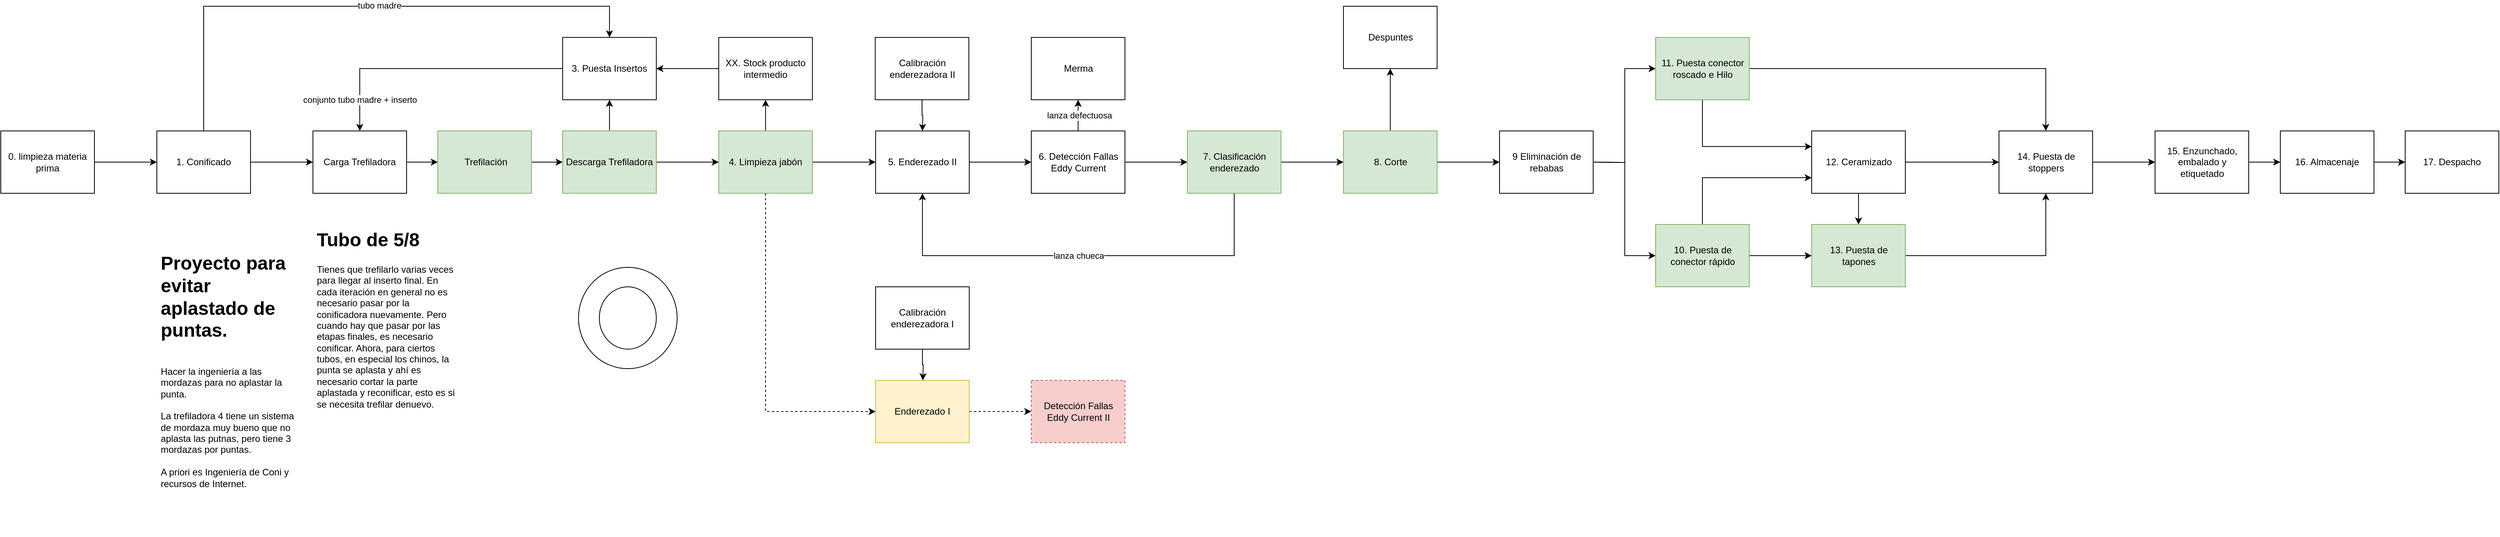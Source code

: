 <mxfile version="18.0.7" type="github">
  <diagram id="kcIwHiS73_a53j2Rr5I4" name="Page-1">
    <mxGraphModel dx="838" dy="1616" grid="1" gridSize="10" guides="1" tooltips="1" connect="1" arrows="1" fold="1" page="1" pageScale="1" pageWidth="827" pageHeight="1169" math="0" shadow="0">
      <root>
        <mxCell id="0" />
        <mxCell id="1" parent="0" />
        <mxCell id="AdfCJgARqIUqQm0kQwEG-3" value="" style="ellipse;whiteSpace=wrap;html=1;" vertex="1" parent="1">
          <mxGeometry x="860.25" y="295" width="126.5" height="130" as="geometry" />
        </mxCell>
        <mxCell id="Ajq6mSLehq9zO5Rq1dkC-4" style="edgeStyle=orthogonalEdgeStyle;rounded=0;orthogonalLoop=1;jettySize=auto;html=1;" parent="1" source="Ajq6mSLehq9zO5Rq1dkC-2" target="Ajq6mSLehq9zO5Rq1dkC-3" edge="1">
          <mxGeometry relative="1" as="geometry" />
        </mxCell>
        <mxCell id="Ajq6mSLehq9zO5Rq1dkC-2" value="0. limpieza materia prima" style="rounded=0;whiteSpace=wrap;html=1;" parent="1" vertex="1">
          <mxGeometry x="120" y="120" width="120" height="80" as="geometry" />
        </mxCell>
        <mxCell id="Ajq6mSLehq9zO5Rq1dkC-12" style="edgeStyle=orthogonalEdgeStyle;rounded=0;orthogonalLoop=1;jettySize=auto;html=1;entryX=0.5;entryY=0;entryDx=0;entryDy=0;" parent="1" source="Ajq6mSLehq9zO5Rq1dkC-3" target="Ajq6mSLehq9zO5Rq1dkC-7" edge="1">
          <mxGeometry relative="1" as="geometry">
            <Array as="points">
              <mxPoint x="380" y="-40" />
              <mxPoint x="900" y="-40" />
            </Array>
          </mxGeometry>
        </mxCell>
        <mxCell id="Ajq6mSLehq9zO5Rq1dkC-13" value="tubo madre" style="edgeLabel;html=1;align=center;verticalAlign=middle;resizable=0;points=[];" parent="Ajq6mSLehq9zO5Rq1dkC-12" vertex="1" connectable="0">
          <mxGeometry x="0.07" y="2" relative="1" as="geometry">
            <mxPoint y="1" as="offset" />
          </mxGeometry>
        </mxCell>
        <mxCell id="Ajq6mSLehq9zO5Rq1dkC-88" style="edgeStyle=orthogonalEdgeStyle;rounded=0;orthogonalLoop=1;jettySize=auto;html=1;entryX=0;entryY=0.5;entryDx=0;entryDy=0;" parent="1" source="Ajq6mSLehq9zO5Rq1dkC-3" target="Ajq6mSLehq9zO5Rq1dkC-72" edge="1">
          <mxGeometry relative="1" as="geometry" />
        </mxCell>
        <mxCell id="Ajq6mSLehq9zO5Rq1dkC-3" value="1. Conificado" style="rounded=0;whiteSpace=wrap;html=1;" parent="1" vertex="1">
          <mxGeometry x="320" y="120" width="120" height="80" as="geometry" />
        </mxCell>
        <mxCell id="Ajq6mSLehq9zO5Rq1dkC-77" style="edgeStyle=orthogonalEdgeStyle;rounded=0;orthogonalLoop=1;jettySize=auto;html=1;entryX=0;entryY=0.5;entryDx=0;entryDy=0;" parent="1" source="Ajq6mSLehq9zO5Rq1dkC-5" target="Ajq6mSLehq9zO5Rq1dkC-75" edge="1">
          <mxGeometry relative="1" as="geometry" />
        </mxCell>
        <mxCell id="Ajq6mSLehq9zO5Rq1dkC-5" value="&amp;nbsp;Trefilación" style="rounded=0;whiteSpace=wrap;html=1;fillColor=#d5e8d4;strokeColor=#82b366;" parent="1" vertex="1">
          <mxGeometry x="680" y="120" width="120" height="80" as="geometry" />
        </mxCell>
        <mxCell id="Ajq6mSLehq9zO5Rq1dkC-11" style="edgeStyle=orthogonalEdgeStyle;rounded=0;orthogonalLoop=1;jettySize=auto;html=1;entryX=0.5;entryY=0;entryDx=0;entryDy=0;" parent="1" source="Ajq6mSLehq9zO5Rq1dkC-7" target="Ajq6mSLehq9zO5Rq1dkC-72" edge="1">
          <mxGeometry relative="1" as="geometry">
            <mxPoint x="740" y="120" as="targetPoint" />
            <Array as="points">
              <mxPoint x="580" y="40" />
            </Array>
          </mxGeometry>
        </mxCell>
        <mxCell id="Ajq6mSLehq9zO5Rq1dkC-16" value="conjunto tubo madre + inserto" style="edgeLabel;html=1;align=center;verticalAlign=middle;resizable=0;points=[];" parent="Ajq6mSLehq9zO5Rq1dkC-11" vertex="1" connectable="0">
          <mxGeometry x="0.162" y="-1" relative="1" as="geometry">
            <mxPoint x="-63" y="41" as="offset" />
          </mxGeometry>
        </mxCell>
        <mxCell id="Ajq6mSLehq9zO5Rq1dkC-7" value="3. Puesta Insertos" style="rounded=0;whiteSpace=wrap;html=1;" parent="1" vertex="1">
          <mxGeometry x="840" width="120" height="80" as="geometry" />
        </mxCell>
        <mxCell id="Ajq6mSLehq9zO5Rq1dkC-20" style="edgeStyle=orthogonalEdgeStyle;rounded=0;orthogonalLoop=1;jettySize=auto;html=1;" parent="1" source="Ajq6mSLehq9zO5Rq1dkC-17" target="Ajq6mSLehq9zO5Rq1dkC-19" edge="1">
          <mxGeometry relative="1" as="geometry" />
        </mxCell>
        <mxCell id="Ajq6mSLehq9zO5Rq1dkC-65" style="edgeStyle=orthogonalEdgeStyle;rounded=0;orthogonalLoop=1;jettySize=auto;html=1;" parent="1" source="Ajq6mSLehq9zO5Rq1dkC-17" target="Ajq6mSLehq9zO5Rq1dkC-63" edge="1">
          <mxGeometry relative="1" as="geometry" />
        </mxCell>
        <mxCell id="Ajq6mSLehq9zO5Rq1dkC-101" style="edgeStyle=orthogonalEdgeStyle;rounded=0;orthogonalLoop=1;jettySize=auto;html=1;entryX=0;entryY=0.5;entryDx=0;entryDy=0;dashed=1;" parent="1" source="Ajq6mSLehq9zO5Rq1dkC-17" target="Ajq6mSLehq9zO5Rq1dkC-96" edge="1">
          <mxGeometry relative="1" as="geometry">
            <Array as="points">
              <mxPoint x="1100" y="480" />
            </Array>
          </mxGeometry>
        </mxCell>
        <mxCell id="Ajq6mSLehq9zO5Rq1dkC-17" value="4. Limpieza jabón" style="rounded=0;whiteSpace=wrap;html=1;fillColor=#d5e8d4;strokeColor=#82b366;" parent="1" vertex="1">
          <mxGeometry x="1040" y="120" width="120" height="80" as="geometry" />
        </mxCell>
        <mxCell id="Ajq6mSLehq9zO5Rq1dkC-22" value="" style="edgeStyle=orthogonalEdgeStyle;rounded=0;orthogonalLoop=1;jettySize=auto;html=1;entryX=0;entryY=0.5;entryDx=0;entryDy=0;" parent="1" source="Ajq6mSLehq9zO5Rq1dkC-19" target="Ajq6mSLehq9zO5Rq1dkC-21" edge="1">
          <mxGeometry relative="1" as="geometry" />
        </mxCell>
        <mxCell id="Ajq6mSLehq9zO5Rq1dkC-19" value="5. Enderezado II" style="rounded=0;whiteSpace=wrap;html=1;" parent="1" vertex="1">
          <mxGeometry x="1241" y="120" width="120" height="80" as="geometry" />
        </mxCell>
        <mxCell id="Ajq6mSLehq9zO5Rq1dkC-24" style="edgeStyle=orthogonalEdgeStyle;rounded=0;orthogonalLoop=1;jettySize=auto;html=1;entryX=0;entryY=0.5;entryDx=0;entryDy=0;" parent="1" source="Ajq6mSLehq9zO5Rq1dkC-21" target="Ajq6mSLehq9zO5Rq1dkC-23" edge="1">
          <mxGeometry relative="1" as="geometry" />
        </mxCell>
        <mxCell id="Ajq6mSLehq9zO5Rq1dkC-26" style="edgeStyle=orthogonalEdgeStyle;rounded=0;orthogonalLoop=1;jettySize=auto;html=1;" parent="1" source="Ajq6mSLehq9zO5Rq1dkC-21" target="Ajq6mSLehq9zO5Rq1dkC-25" edge="1">
          <mxGeometry relative="1" as="geometry" />
        </mxCell>
        <mxCell id="Ajq6mSLehq9zO5Rq1dkC-27" value="lanza defectuosa" style="edgeLabel;html=1;align=center;verticalAlign=middle;resizable=0;points=[];" parent="Ajq6mSLehq9zO5Rq1dkC-26" vertex="1" connectable="0">
          <mxGeometry x="0.062" y="-1" relative="1" as="geometry">
            <mxPoint y="1" as="offset" />
          </mxGeometry>
        </mxCell>
        <mxCell id="Ajq6mSLehq9zO5Rq1dkC-21" value="6. Detección Fallas Eddy Current" style="rounded=0;whiteSpace=wrap;html=1;" parent="1" vertex="1">
          <mxGeometry x="1440.5" y="120" width="120" height="80" as="geometry" />
        </mxCell>
        <mxCell id="Ajq6mSLehq9zO5Rq1dkC-28" style="edgeStyle=orthogonalEdgeStyle;rounded=0;orthogonalLoop=1;jettySize=auto;html=1;entryX=0.5;entryY=1;entryDx=0;entryDy=0;" parent="1" source="Ajq6mSLehq9zO5Rq1dkC-23" target="Ajq6mSLehq9zO5Rq1dkC-19" edge="1">
          <mxGeometry relative="1" as="geometry">
            <Array as="points">
              <mxPoint x="1700.5" y="280" />
              <mxPoint x="1301.5" y="280" />
            </Array>
          </mxGeometry>
        </mxCell>
        <mxCell id="Ajq6mSLehq9zO5Rq1dkC-29" value="lanza chueca" style="edgeLabel;html=1;align=center;verticalAlign=middle;resizable=0;points=[];" parent="Ajq6mSLehq9zO5Rq1dkC-28" vertex="1" connectable="0">
          <mxGeometry x="0.008" y="3" relative="1" as="geometry">
            <mxPoint x="2" y="-3" as="offset" />
          </mxGeometry>
        </mxCell>
        <mxCell id="Ajq6mSLehq9zO5Rq1dkC-40" style="edgeStyle=orthogonalEdgeStyle;rounded=0;orthogonalLoop=1;jettySize=auto;html=1;" parent="1" source="Ajq6mSLehq9zO5Rq1dkC-23" target="Ajq6mSLehq9zO5Rq1dkC-39" edge="1">
          <mxGeometry relative="1" as="geometry" />
        </mxCell>
        <mxCell id="Ajq6mSLehq9zO5Rq1dkC-23" value="7. Clasificación enderezado" style="rounded=0;whiteSpace=wrap;html=1;fillColor=#d5e8d4;strokeColor=#82b366;" parent="1" vertex="1">
          <mxGeometry x="1640.5" y="120" width="120" height="80" as="geometry" />
        </mxCell>
        <mxCell id="Ajq6mSLehq9zO5Rq1dkC-25" value="Merma" style="rounded=0;whiteSpace=wrap;html=1;" parent="1" vertex="1">
          <mxGeometry x="1440.5" width="120" height="80" as="geometry" />
        </mxCell>
        <mxCell id="Ajq6mSLehq9zO5Rq1dkC-35" style="edgeStyle=orthogonalEdgeStyle;rounded=0;orthogonalLoop=1;jettySize=auto;html=1;entryX=0;entryY=0.5;entryDx=0;entryDy=0;" parent="1" target="Ajq6mSLehq9zO5Rq1dkC-37" edge="1">
          <mxGeometry relative="1" as="geometry">
            <mxPoint x="2160.5" y="160.048" as="sourcePoint" />
          </mxGeometry>
        </mxCell>
        <mxCell id="Ajq6mSLehq9zO5Rq1dkC-36" style="edgeStyle=orthogonalEdgeStyle;rounded=0;orthogonalLoop=1;jettySize=auto;html=1;entryX=0;entryY=0.5;entryDx=0;entryDy=0;" parent="1" target="Ajq6mSLehq9zO5Rq1dkC-38" edge="1">
          <mxGeometry relative="1" as="geometry">
            <mxPoint x="2160.5" y="160.048" as="sourcePoint" />
          </mxGeometry>
        </mxCell>
        <mxCell id="Ajq6mSLehq9zO5Rq1dkC-44" style="edgeStyle=orthogonalEdgeStyle;rounded=0;orthogonalLoop=1;jettySize=auto;html=1;entryX=0;entryY=0.25;entryDx=0;entryDy=0;" parent="1" source="Ajq6mSLehq9zO5Rq1dkC-37" target="Ajq6mSLehq9zO5Rq1dkC-43" edge="1">
          <mxGeometry relative="1" as="geometry">
            <Array as="points">
              <mxPoint x="2300.5" y="140" />
            </Array>
          </mxGeometry>
        </mxCell>
        <mxCell id="Ajq6mSLehq9zO5Rq1dkC-52" style="edgeStyle=orthogonalEdgeStyle;rounded=0;orthogonalLoop=1;jettySize=auto;html=1;" parent="1" source="Ajq6mSLehq9zO5Rq1dkC-37" target="Ajq6mSLehq9zO5Rq1dkC-50" edge="1">
          <mxGeometry relative="1" as="geometry" />
        </mxCell>
        <mxCell id="Ajq6mSLehq9zO5Rq1dkC-37" value="11. Puesta conector roscado e Hilo" style="rounded=0;whiteSpace=wrap;html=1;fillColor=#d5e8d4;strokeColor=#82b366;" parent="1" vertex="1">
          <mxGeometry x="2240.5" width="120" height="80" as="geometry" />
        </mxCell>
        <mxCell id="Ajq6mSLehq9zO5Rq1dkC-45" style="edgeStyle=orthogonalEdgeStyle;rounded=0;orthogonalLoop=1;jettySize=auto;html=1;entryX=0;entryY=0.75;entryDx=0;entryDy=0;" parent="1" source="Ajq6mSLehq9zO5Rq1dkC-38" target="Ajq6mSLehq9zO5Rq1dkC-43" edge="1">
          <mxGeometry relative="1" as="geometry">
            <Array as="points">
              <mxPoint x="2300.5" y="180" />
            </Array>
          </mxGeometry>
        </mxCell>
        <mxCell id="Ajq6mSLehq9zO5Rq1dkC-54" style="edgeStyle=orthogonalEdgeStyle;rounded=0;orthogonalLoop=1;jettySize=auto;html=1;entryX=0;entryY=0.5;entryDx=0;entryDy=0;" parent="1" source="Ajq6mSLehq9zO5Rq1dkC-38" target="Ajq6mSLehq9zO5Rq1dkC-46" edge="1">
          <mxGeometry relative="1" as="geometry" />
        </mxCell>
        <mxCell id="Ajq6mSLehq9zO5Rq1dkC-38" value="10. Puesta de conector rápido" style="rounded=0;whiteSpace=wrap;html=1;fillColor=#d5e8d4;strokeColor=#82b366;" parent="1" vertex="1">
          <mxGeometry x="2240.5" y="240" width="120" height="80" as="geometry" />
        </mxCell>
        <mxCell id="Ajq6mSLehq9zO5Rq1dkC-42" style="edgeStyle=orthogonalEdgeStyle;rounded=0;orthogonalLoop=1;jettySize=auto;html=1;" parent="1" source="Ajq6mSLehq9zO5Rq1dkC-39" target="Ajq6mSLehq9zO5Rq1dkC-41" edge="1">
          <mxGeometry relative="1" as="geometry" />
        </mxCell>
        <mxCell id="Ajq6mSLehq9zO5Rq1dkC-70" style="edgeStyle=orthogonalEdgeStyle;rounded=0;orthogonalLoop=1;jettySize=auto;html=1;entryX=0.5;entryY=1;entryDx=0;entryDy=0;" parent="1" source="Ajq6mSLehq9zO5Rq1dkC-39" target="Ajq6mSLehq9zO5Rq1dkC-69" edge="1">
          <mxGeometry relative="1" as="geometry" />
        </mxCell>
        <mxCell id="Ajq6mSLehq9zO5Rq1dkC-39" value="8. Corte" style="rounded=0;whiteSpace=wrap;html=1;fillColor=#d5e8d4;strokeColor=#82b366;" parent="1" vertex="1">
          <mxGeometry x="1840.5" y="120" width="120" height="80" as="geometry" />
        </mxCell>
        <mxCell id="Ajq6mSLehq9zO5Rq1dkC-41" value="9 Eliminación de rebabas" style="rounded=0;whiteSpace=wrap;html=1;" parent="1" vertex="1">
          <mxGeometry x="2040.5" y="120" width="120" height="80" as="geometry" />
        </mxCell>
        <mxCell id="Ajq6mSLehq9zO5Rq1dkC-51" style="edgeStyle=orthogonalEdgeStyle;rounded=0;orthogonalLoop=1;jettySize=auto;html=1;" parent="1" source="Ajq6mSLehq9zO5Rq1dkC-43" target="Ajq6mSLehq9zO5Rq1dkC-50" edge="1">
          <mxGeometry relative="1" as="geometry" />
        </mxCell>
        <mxCell id="Ajq6mSLehq9zO5Rq1dkC-84" style="edgeStyle=orthogonalEdgeStyle;rounded=0;orthogonalLoop=1;jettySize=auto;html=1;entryX=0.5;entryY=0;entryDx=0;entryDy=0;" parent="1" source="Ajq6mSLehq9zO5Rq1dkC-43" target="Ajq6mSLehq9zO5Rq1dkC-46" edge="1">
          <mxGeometry relative="1" as="geometry" />
        </mxCell>
        <mxCell id="Ajq6mSLehq9zO5Rq1dkC-43" value="12. Ceramizado" style="rounded=0;whiteSpace=wrap;html=1;" parent="1" vertex="1">
          <mxGeometry x="2440.5" y="120" width="120" height="80" as="geometry" />
        </mxCell>
        <mxCell id="Ajq6mSLehq9zO5Rq1dkC-85" style="edgeStyle=orthogonalEdgeStyle;rounded=0;orthogonalLoop=1;jettySize=auto;html=1;entryX=0.5;entryY=1;entryDx=0;entryDy=0;" parent="1" source="Ajq6mSLehq9zO5Rq1dkC-46" target="Ajq6mSLehq9zO5Rq1dkC-50" edge="1">
          <mxGeometry relative="1" as="geometry" />
        </mxCell>
        <mxCell id="Ajq6mSLehq9zO5Rq1dkC-46" value="13. Puesta de tapones" style="rounded=0;whiteSpace=wrap;html=1;fillColor=#d5e8d4;strokeColor=#82b366;" parent="1" vertex="1">
          <mxGeometry x="2440.5" y="240" width="120" height="80" as="geometry" />
        </mxCell>
        <mxCell id="Ajq6mSLehq9zO5Rq1dkC-57" style="edgeStyle=orthogonalEdgeStyle;rounded=0;orthogonalLoop=1;jettySize=auto;html=1;" parent="1" source="Ajq6mSLehq9zO5Rq1dkC-50" target="Ajq6mSLehq9zO5Rq1dkC-56" edge="1">
          <mxGeometry relative="1" as="geometry" />
        </mxCell>
        <mxCell id="Ajq6mSLehq9zO5Rq1dkC-50" value="14. Puesta de stoppers" style="rounded=0;whiteSpace=wrap;html=1;" parent="1" vertex="1">
          <mxGeometry x="2680.5" y="120" width="120" height="80" as="geometry" />
        </mxCell>
        <mxCell id="Ajq6mSLehq9zO5Rq1dkC-59" style="edgeStyle=orthogonalEdgeStyle;rounded=0;orthogonalLoop=1;jettySize=auto;html=1;" parent="1" source="Ajq6mSLehq9zO5Rq1dkC-56" target="Ajq6mSLehq9zO5Rq1dkC-58" edge="1">
          <mxGeometry relative="1" as="geometry" />
        </mxCell>
        <mxCell id="Ajq6mSLehq9zO5Rq1dkC-56" value="15. Enzunchado, embalado y etiquetado" style="rounded=0;whiteSpace=wrap;html=1;" parent="1" vertex="1">
          <mxGeometry x="2880.5" y="120" width="120" height="80" as="geometry" />
        </mxCell>
        <mxCell id="Ajq6mSLehq9zO5Rq1dkC-61" style="edgeStyle=orthogonalEdgeStyle;rounded=0;orthogonalLoop=1;jettySize=auto;html=1;entryX=0;entryY=0.5;entryDx=0;entryDy=0;" parent="1" source="Ajq6mSLehq9zO5Rq1dkC-58" target="Ajq6mSLehq9zO5Rq1dkC-60" edge="1">
          <mxGeometry relative="1" as="geometry" />
        </mxCell>
        <mxCell id="Ajq6mSLehq9zO5Rq1dkC-58" value="16. Almacenaje" style="rounded=0;whiteSpace=wrap;html=1;" parent="1" vertex="1">
          <mxGeometry x="3041" y="120" width="120" height="80" as="geometry" />
        </mxCell>
        <mxCell id="Ajq6mSLehq9zO5Rq1dkC-60" value="17. Despacho" style="rounded=0;whiteSpace=wrap;html=1;" parent="1" vertex="1">
          <mxGeometry x="3201" y="120" width="120" height="80" as="geometry" />
        </mxCell>
        <mxCell id="Ajq6mSLehq9zO5Rq1dkC-90" style="edgeStyle=orthogonalEdgeStyle;rounded=0;orthogonalLoop=1;jettySize=auto;html=1;entryX=1;entryY=0.5;entryDx=0;entryDy=0;" parent="1" source="Ajq6mSLehq9zO5Rq1dkC-63" target="Ajq6mSLehq9zO5Rq1dkC-7" edge="1">
          <mxGeometry relative="1" as="geometry" />
        </mxCell>
        <mxCell id="Ajq6mSLehq9zO5Rq1dkC-63" value="XX. Stock producto intermedio" style="rounded=0;whiteSpace=wrap;html=1;" parent="1" vertex="1">
          <mxGeometry x="1040" width="120" height="80" as="geometry" />
        </mxCell>
        <mxCell id="Ajq6mSLehq9zO5Rq1dkC-69" value="Despuntes" style="rounded=0;whiteSpace=wrap;html=1;" parent="1" vertex="1">
          <mxGeometry x="1840.5" y="-40" width="120" height="80" as="geometry" />
        </mxCell>
        <mxCell id="Ajq6mSLehq9zO5Rq1dkC-89" style="edgeStyle=orthogonalEdgeStyle;rounded=0;orthogonalLoop=1;jettySize=auto;html=1;exitX=1;exitY=0.5;exitDx=0;exitDy=0;entryX=0;entryY=0.5;entryDx=0;entryDy=0;" parent="1" source="Ajq6mSLehq9zO5Rq1dkC-72" target="Ajq6mSLehq9zO5Rq1dkC-5" edge="1">
          <mxGeometry relative="1" as="geometry" />
        </mxCell>
        <mxCell id="Ajq6mSLehq9zO5Rq1dkC-72" value="Carga Trefiladora" style="rounded=0;whiteSpace=wrap;html=1;" parent="1" vertex="1">
          <mxGeometry x="520" y="120" width="120" height="80" as="geometry" />
        </mxCell>
        <mxCell id="Ajq6mSLehq9zO5Rq1dkC-91" style="edgeStyle=orthogonalEdgeStyle;rounded=0;orthogonalLoop=1;jettySize=auto;html=1;" parent="1" source="Ajq6mSLehq9zO5Rq1dkC-75" target="Ajq6mSLehq9zO5Rq1dkC-7" edge="1">
          <mxGeometry relative="1" as="geometry" />
        </mxCell>
        <mxCell id="Ajq6mSLehq9zO5Rq1dkC-92" style="edgeStyle=orthogonalEdgeStyle;rounded=0;orthogonalLoop=1;jettySize=auto;html=1;" parent="1" source="Ajq6mSLehq9zO5Rq1dkC-75" target="Ajq6mSLehq9zO5Rq1dkC-17" edge="1">
          <mxGeometry relative="1" as="geometry" />
        </mxCell>
        <mxCell id="Ajq6mSLehq9zO5Rq1dkC-75" value="Descarga Trefiladora" style="rounded=0;whiteSpace=wrap;html=1;fillColor=#d5e8d4;strokeColor=#82b366;" parent="1" vertex="1">
          <mxGeometry x="840" y="120" width="120" height="80" as="geometry" />
        </mxCell>
        <mxCell id="Ajq6mSLehq9zO5Rq1dkC-103" style="edgeStyle=orthogonalEdgeStyle;rounded=0;orthogonalLoop=1;jettySize=auto;html=1;dashed=1;" parent="1" source="Ajq6mSLehq9zO5Rq1dkC-96" target="Ajq6mSLehq9zO5Rq1dkC-102" edge="1">
          <mxGeometry relative="1" as="geometry" />
        </mxCell>
        <mxCell id="Ajq6mSLehq9zO5Rq1dkC-96" value="Enderezado I" style="rounded=0;whiteSpace=wrap;html=1;fillColor=#fff2cc;strokeColor=#d6b656;" parent="1" vertex="1">
          <mxGeometry x="1241" y="440" width="120" height="80" as="geometry" />
        </mxCell>
        <mxCell id="Ajq6mSLehq9zO5Rq1dkC-97" style="edgeStyle=orthogonalEdgeStyle;rounded=0;orthogonalLoop=1;jettySize=auto;html=1;entryX=0.5;entryY=0;entryDx=0;entryDy=0;" parent="1" source="Ajq6mSLehq9zO5Rq1dkC-98" edge="1">
          <mxGeometry relative="1" as="geometry">
            <mxPoint x="1301.5" y="440" as="targetPoint" />
          </mxGeometry>
        </mxCell>
        <mxCell id="Ajq6mSLehq9zO5Rq1dkC-98" value="Calibración enderezadora I" style="rounded=0;whiteSpace=wrap;html=1;" parent="1" vertex="1">
          <mxGeometry x="1241" y="320" width="120" height="80" as="geometry" />
        </mxCell>
        <mxCell id="Ajq6mSLehq9zO5Rq1dkC-99" style="edgeStyle=orthogonalEdgeStyle;rounded=0;orthogonalLoop=1;jettySize=auto;html=1;entryX=0.5;entryY=0;entryDx=0;entryDy=0;" parent="1" source="Ajq6mSLehq9zO5Rq1dkC-100" edge="1">
          <mxGeometry relative="1" as="geometry">
            <mxPoint x="1301.0" y="120" as="targetPoint" />
          </mxGeometry>
        </mxCell>
        <mxCell id="Ajq6mSLehq9zO5Rq1dkC-100" value="Calibración enderezadora II" style="rounded=0;whiteSpace=wrap;html=1;" parent="1" vertex="1">
          <mxGeometry x="1240.5" width="120" height="80" as="geometry" />
        </mxCell>
        <mxCell id="Ajq6mSLehq9zO5Rq1dkC-102" value="Detección Fallas Eddy Current II" style="rounded=0;whiteSpace=wrap;html=1;dashed=1;fillColor=#f8cecc;strokeColor=#b85450;" parent="1" vertex="1">
          <mxGeometry x="1440.5" y="440" width="120" height="80" as="geometry" />
        </mxCell>
        <mxCell id="AdfCJgARqIUqQm0kQwEG-1" value="&lt;h1&gt;Tubo de 5/8&lt;/h1&gt;&lt;div&gt;Tienes que trefilarlo varias veces para llegar al inserto final. En cada iteración en general no es necesario pasar por la conificadora nuevamente. Pero cuando hay que pasar por las etapas finales, es necesario conificar. Ahora, para ciertos tubos, en especial los chinos, la punta se aplasta y ahí es necesario cortar la parte aplastada y reconificar, esto es si se necesita trefilar denuevo.&lt;/div&gt;" style="text;html=1;strokeColor=none;fillColor=none;spacing=5;spacingTop=-20;whiteSpace=wrap;overflow=hidden;rounded=0;" vertex="1" parent="1">
          <mxGeometry x="520" y="240" width="190" height="270" as="geometry" />
        </mxCell>
        <mxCell id="AdfCJgARqIUqQm0kQwEG-2" value="" style="ellipse;whiteSpace=wrap;html=1;" vertex="1" parent="1">
          <mxGeometry x="887" y="320" width="73" height="80" as="geometry" />
        </mxCell>
        <mxCell id="AdfCJgARqIUqQm0kQwEG-4" value="&lt;h1&gt;Proyecto para evitar aplastado de puntas.&lt;/h1&gt;&lt;div&gt;&lt;br&gt;&lt;/div&gt;&lt;div&gt;Hacer la ingeniería a las mordazas para no aplastar la punta.&amp;nbsp;&lt;/div&gt;&lt;div&gt;&lt;br&gt;&lt;/div&gt;&lt;div&gt;La trefiladora 4 tiene un sistema de mordaza muy bueno que no aplasta las putnas, pero tiene 3 mordazas por puntas.&lt;/div&gt;&lt;div&gt;&lt;br&gt;&lt;/div&gt;&lt;div&gt;A priori es Ingeniería de Coni y recursos de Internet.&amp;nbsp;&lt;/div&gt;" style="text;html=1;strokeColor=none;fillColor=none;spacing=5;spacingTop=-20;whiteSpace=wrap;overflow=hidden;rounded=0;" vertex="1" parent="1">
          <mxGeometry x="320" y="270" width="190" height="370" as="geometry" />
        </mxCell>
      </root>
    </mxGraphModel>
  </diagram>
</mxfile>

